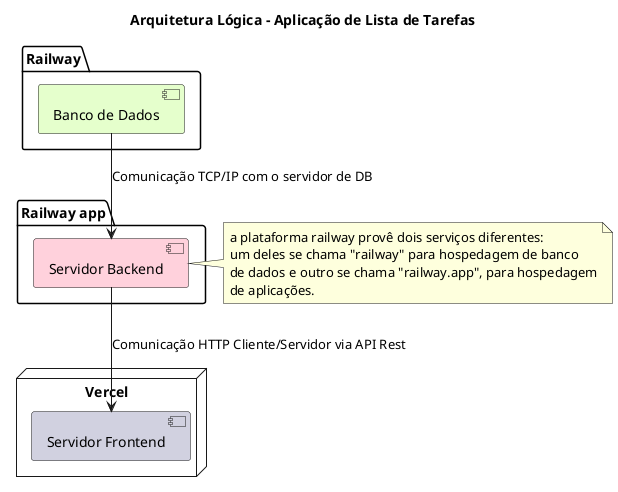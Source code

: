 @startuml
!define DATABASE_COLOR #E5FFCC
!define SERVER_COLOR #FFD1DC
!define CLIENT_COLOR #D1D1E0

title Arquitetura Lógica - Aplicação de Lista de Tarefas

package "Railway" {
    [Banco de Dados] DATABASE_COLOR
}

package "Railway app" {
    [Servidor Backend] SERVER_COLOR
}

node "Vercel" {
    [Servidor Frontend] CLIENT_COLOR
}

' note right of package railway app
note right of [Servidor Backend]
  a plataforma railway provê dois serviços diferentes:
  um deles se chama "railway" para hospedagem de banco
  de dados e outro se chama "railway.app", para hospedagem
  de aplicações.
end note

[Banco de Dados] --> [Servidor Backend] : Comunicação TCP/IP com o servidor de DB 
[Servidor Backend] --> [Servidor Frontend] : Comunicação HTTP Cliente/Servidor via API Rest 
@enduml
